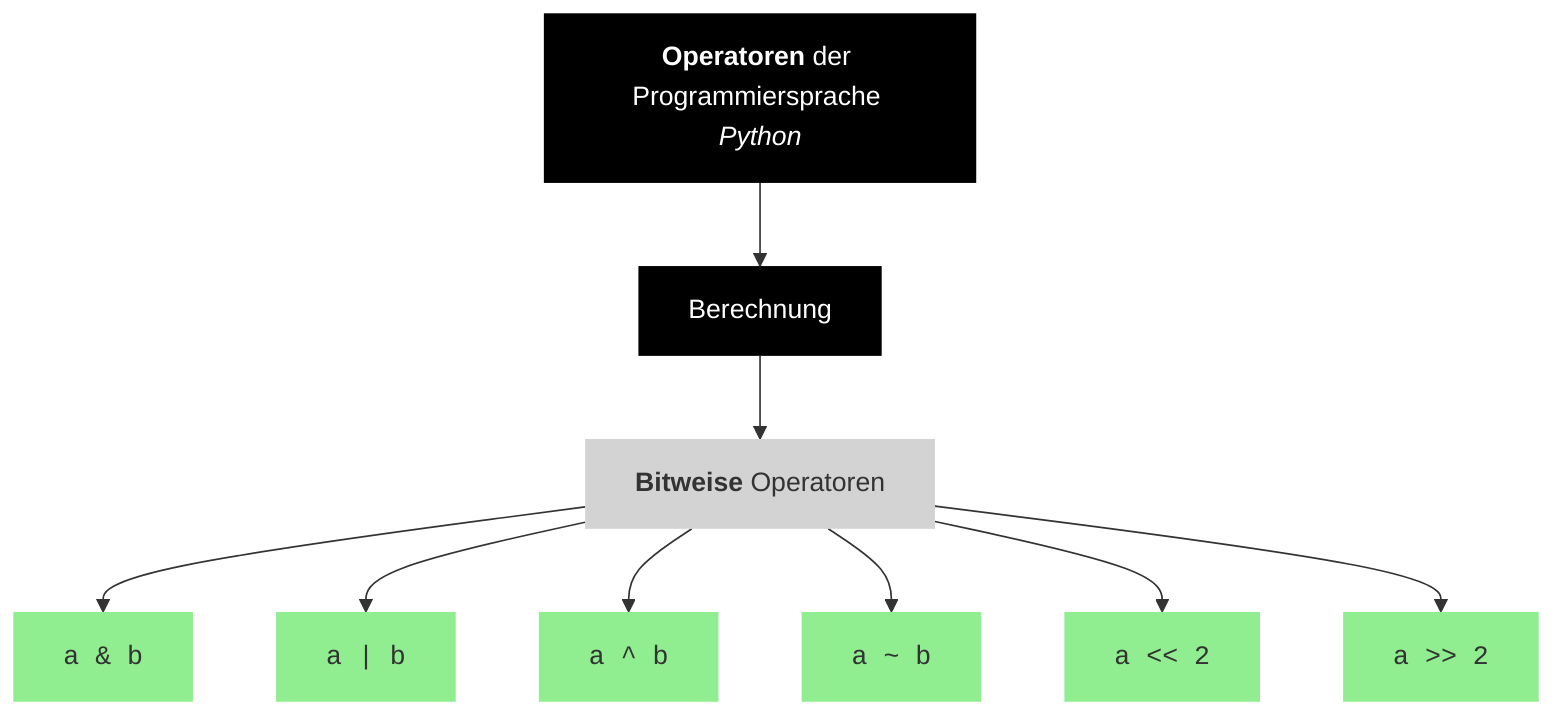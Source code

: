 flowchart TB

    Operatoren["<b>Operatoren</b> der Programmiersprache <i>Python</i>"]

    Operatoren --> Berechnung

    Berechnung --> Bitweise["<b>Bitweise</b> Operatoren"]

    Bitweise --> AND["<code>a & b</code>"]
    Bitweise --> OR["<code>a | b</code>"]
    Bitweise --> XOR["<code>a ^ b</code>"]
    Bitweise --> NOT["<code>a ~ b</code>"]
    Bitweise --> ZeroFillLeftShift["<code>a << 2</code>"]
    Bitweise --> ZeroFillRightShift["<code>a >> 2</code>"]

    style Operatoren fill:black,color:white,stroke-width:0px
    style Berechnung fill:black,color:white,stroke-width:0px

    style Bitweise fill:lightgray,stroke-width:0px

    style AND fill:lightgreen,stroke-width:0px
    style OR fill:lightgreen,stroke-width:0px
    style XOR fill:lightgreen,stroke-width:0px
    style NOT fill:lightgreen,stroke-width:0px
    style ZeroFillLeftShift fill:lightgreen,stroke-width:0px
    style ZeroFillRightShift fill:lightgreen,stroke-width:0px